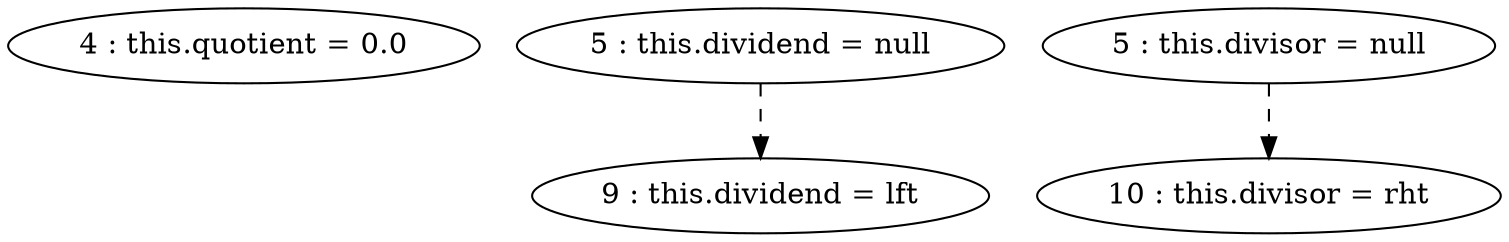 digraph G {
"4 : this.quotient = 0.0"
"5 : this.dividend = null"
"5 : this.dividend = null" -> "9 : this.dividend = lft" [style=dashed]
"5 : this.divisor = null"
"5 : this.divisor = null" -> "10 : this.divisor = rht" [style=dashed]
"9 : this.dividend = lft"
"10 : this.divisor = rht"
}